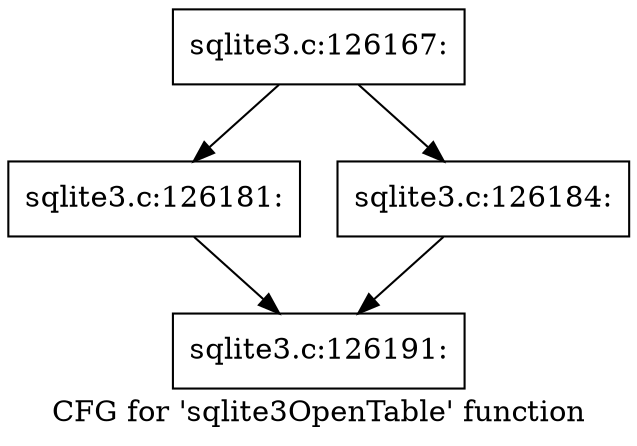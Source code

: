 digraph "CFG for 'sqlite3OpenTable' function" {
	label="CFG for 'sqlite3OpenTable' function";

	Node0x55c0f8a3c680 [shape=record,label="{sqlite3.c:126167:}"];
	Node0x55c0f8a3c680 -> Node0x55c0f60b6190;
	Node0x55c0f8a3c680 -> Node0x55c0f8a49fb0;
	Node0x55c0f60b6190 [shape=record,label="{sqlite3.c:126181:}"];
	Node0x55c0f60b6190 -> Node0x55c0f8a499e0;
	Node0x55c0f8a49fb0 [shape=record,label="{sqlite3.c:126184:}"];
	Node0x55c0f8a49fb0 -> Node0x55c0f8a499e0;
	Node0x55c0f8a499e0 [shape=record,label="{sqlite3.c:126191:}"];
}
